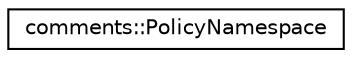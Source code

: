 digraph "Graphical Class Hierarchy"
{
 // LATEX_PDF_SIZE
  edge [fontname="Helvetica",fontsize="10",labelfontname="Helvetica",labelfontsize="10"];
  node [fontname="Helvetica",fontsize="10",shape=record];
  rankdir="LR";
  Node0 [label="comments::PolicyNamespace",height=0.2,width=0.4,color="black", fillcolor="white", style="filled",URL="$classcomments_1_1_policy_namespace.html",tooltip="The PolicyNamespace class Root element for <using> elements."];
}
